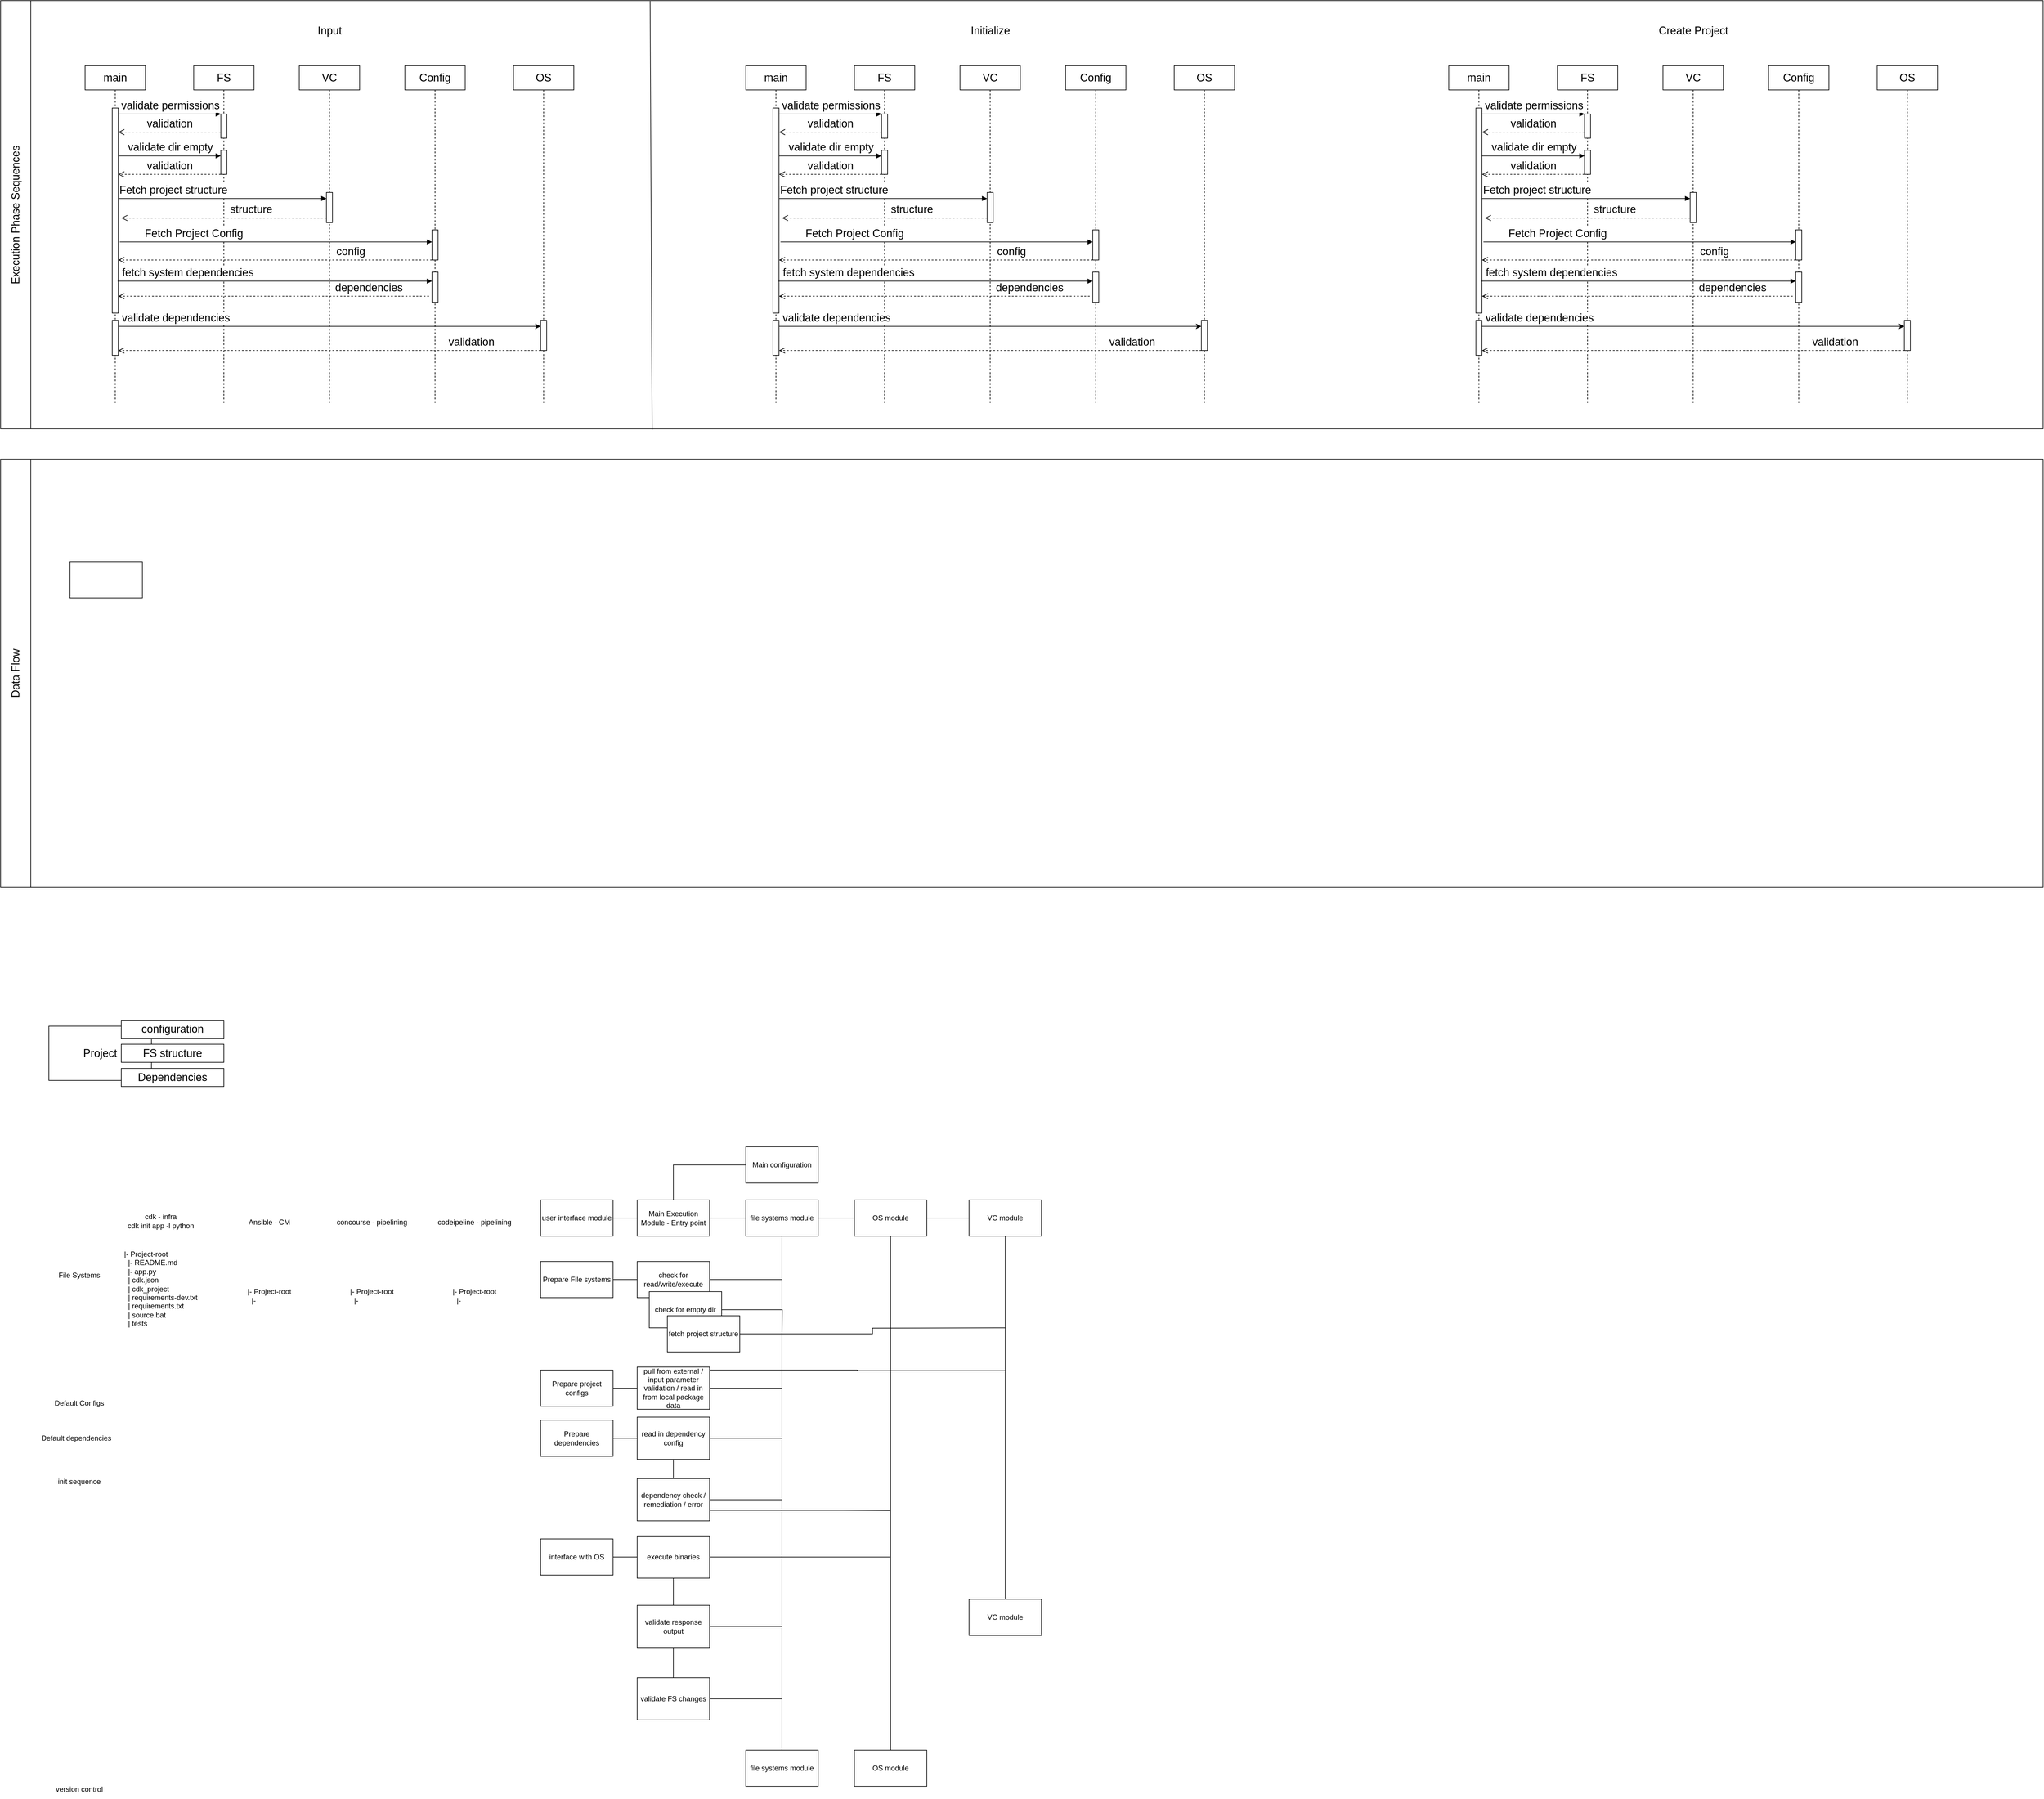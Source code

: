 <mxfile version="22.1.7" type="github" pages="2">
  <diagram name="Page-1" id="CyuAK5O2ngBxA0gHdHQv">
    <mxGraphModel dx="3156" dy="2991" grid="1" gridSize="10" guides="1" tooltips="1" connect="1" arrows="1" fold="1" page="1" pageScale="1" pageWidth="850" pageHeight="600" math="0" shadow="0">
      <root>
        <mxCell id="0" />
        <mxCell id="1" parent="0" />
        <mxCell id="G8mn_Oya-7VCKi-QUJl_-27" value="" style="whiteSpace=wrap;html=1;fillColor=none;" vertex="1" parent="1">
          <mxGeometry x="5" y="-440" width="3385" height="710" as="geometry" />
        </mxCell>
        <mxCell id="TEg64u3y-pWH7YhH9ex6-110" value="" style="whiteSpace=wrap;html=1;fillColor=none;" vertex="1" parent="1">
          <mxGeometry x="5" y="-1200" width="3385" height="710" as="geometry" />
        </mxCell>
        <mxCell id="X7w895kAj7DChqH5guDB-1" value="&lt;span style=&quot;background-color: initial;&quot;&gt;&lt;br&gt;&lt;div style=&quot;text-align: left;&quot;&gt;&lt;span style=&quot;background-color: initial;&quot;&gt;|- Project-root&lt;/span&gt;&lt;/div&gt;&lt;/span&gt;&lt;div style=&quot;text-align: left;&quot;&gt;&amp;nbsp; |- README.md&lt;/div&gt;&lt;div style=&quot;text-align: left;&quot;&gt;&amp;nbsp; |- app.py&lt;/div&gt;&lt;div style=&quot;text-align: left;&quot;&gt;&amp;nbsp; | cdk.json&lt;/div&gt;&lt;div style=&quot;text-align: left;&quot;&gt;&amp;nbsp; | cdk_project&lt;/div&gt;&lt;div style=&quot;text-align: left;&quot;&gt;&amp;nbsp; | requirements-dev.txt&lt;/div&gt;&lt;div style=&quot;text-align: left;&quot;&gt;&amp;nbsp; | requirements.txt&lt;/div&gt;&lt;div style=&quot;text-align: left;&quot;&gt;&amp;nbsp; | source.bat&lt;/div&gt;&lt;div style=&quot;text-align: left;&quot;&gt;&amp;nbsp; | tests&lt;/div&gt;" style="text;html=1;align=center;verticalAlign=middle;resizable=0;points=[];autosize=1;strokeColor=none;fillColor=none;" vertex="1" parent="1">
          <mxGeometry x="195" y="848" width="150" height="160" as="geometry" />
        </mxCell>
        <mxCell id="X7w895kAj7DChqH5guDB-2" value="cdk - infra&lt;br&gt;cdk init app -l python" style="text;html=1;align=center;verticalAlign=middle;resizable=0;points=[];autosize=1;strokeColor=none;fillColor=none;" vertex="1" parent="1">
          <mxGeometry x="205" y="803" width="130" height="40" as="geometry" />
        </mxCell>
        <mxCell id="X7w895kAj7DChqH5guDB-4" value="Ansible - CM" style="text;html=1;align=center;verticalAlign=middle;resizable=0;points=[];autosize=1;strokeColor=none;fillColor=none;" vertex="1" parent="1">
          <mxGeometry x="405" y="810" width="90" height="30" as="geometry" />
        </mxCell>
        <mxCell id="X7w895kAj7DChqH5guDB-5" value="concourse - pipelining" style="text;html=1;align=center;verticalAlign=middle;resizable=0;points=[];autosize=1;strokeColor=none;fillColor=none;" vertex="1" parent="1">
          <mxGeometry x="550" y="810" width="140" height="30" as="geometry" />
        </mxCell>
        <mxCell id="X7w895kAj7DChqH5guDB-6" value="codeipeline - pipelining" style="text;html=1;align=center;verticalAlign=middle;resizable=0;points=[];autosize=1;strokeColor=none;fillColor=none;" vertex="1" parent="1">
          <mxGeometry x="715" y="810" width="150" height="30" as="geometry" />
        </mxCell>
        <mxCell id="X7w895kAj7DChqH5guDB-7" value="File Systems" style="text;html=1;align=center;verticalAlign=middle;resizable=0;points=[];autosize=1;strokeColor=none;fillColor=none;" vertex="1" parent="1">
          <mxGeometry x="90" y="898" width="90" height="30" as="geometry" />
        </mxCell>
        <mxCell id="X7w895kAj7DChqH5guDB-8" value="&lt;span style=&quot;background-color: initial;&quot;&gt;&lt;br&gt;&lt;div style=&quot;text-align: left;&quot;&gt;&lt;span style=&quot;background-color: initial;&quot;&gt;|- Project-root&lt;/span&gt;&lt;/div&gt;&lt;/span&gt;&lt;div style=&quot;text-align: left;&quot;&gt;&amp;nbsp; |-&amp;nbsp;&lt;/div&gt;" style="text;html=1;align=center;verticalAlign=middle;resizable=0;points=[];autosize=1;strokeColor=none;fillColor=none;" vertex="1" parent="1">
          <mxGeometry x="400" y="910" width="100" height="60" as="geometry" />
        </mxCell>
        <mxCell id="X7w895kAj7DChqH5guDB-9" value="&lt;span style=&quot;background-color: initial;&quot;&gt;&lt;br&gt;&lt;div style=&quot;text-align: left;&quot;&gt;&lt;span style=&quot;background-color: initial;&quot;&gt;|- Project-root&lt;/span&gt;&lt;/div&gt;&lt;/span&gt;&lt;div style=&quot;text-align: left;&quot;&gt;&amp;nbsp; |-&amp;nbsp;&lt;/div&gt;" style="text;html=1;align=center;verticalAlign=middle;resizable=0;points=[];autosize=1;strokeColor=none;fillColor=none;" vertex="1" parent="1">
          <mxGeometry x="570" y="910" width="100" height="60" as="geometry" />
        </mxCell>
        <mxCell id="X7w895kAj7DChqH5guDB-10" value="&lt;span style=&quot;background-color: initial;&quot;&gt;&lt;br&gt;&lt;div style=&quot;text-align: left;&quot;&gt;&lt;span style=&quot;background-color: initial;&quot;&gt;|- Project-root&lt;/span&gt;&lt;/div&gt;&lt;/span&gt;&lt;div style=&quot;text-align: left;&quot;&gt;&amp;nbsp; |-&amp;nbsp;&lt;/div&gt;" style="text;html=1;align=center;verticalAlign=middle;resizable=0;points=[];autosize=1;strokeColor=none;fillColor=none;" vertex="1" parent="1">
          <mxGeometry x="740" y="910" width="100" height="60" as="geometry" />
        </mxCell>
        <mxCell id="X7w895kAj7DChqH5guDB-11" value="Default Configs" style="text;html=1;align=center;verticalAlign=middle;resizable=0;points=[];autosize=1;strokeColor=none;fillColor=none;" vertex="1" parent="1">
          <mxGeometry x="80" y="1110" width="110" height="30" as="geometry" />
        </mxCell>
        <mxCell id="X7w895kAj7DChqH5guDB-12" value="init sequence" style="text;html=1;align=center;verticalAlign=middle;resizable=0;points=[];autosize=1;strokeColor=none;fillColor=none;" vertex="1" parent="1">
          <mxGeometry x="90" y="1240" width="90" height="30" as="geometry" />
        </mxCell>
        <mxCell id="X7w895kAj7DChqH5guDB-13" value="Default dependencies" style="text;html=1;align=center;verticalAlign=middle;resizable=0;points=[];autosize=1;strokeColor=none;fillColor=none;" vertex="1" parent="1">
          <mxGeometry x="60" y="1168" width="140" height="30" as="geometry" />
        </mxCell>
        <mxCell id="X7w895kAj7DChqH5guDB-19" style="edgeStyle=orthogonalEdgeStyle;rounded=0;orthogonalLoop=1;jettySize=auto;html=1;entryX=0;entryY=0.5;entryDx=0;entryDy=0;endArrow=none;endFill=0;" edge="1" parent="1" source="X7w895kAj7DChqH5guDB-14" target="X7w895kAj7DChqH5guDB-18">
          <mxGeometry relative="1" as="geometry" />
        </mxCell>
        <mxCell id="X7w895kAj7DChqH5guDB-14" value="Prepare File systems" style="rounded=0;whiteSpace=wrap;html=1;" vertex="1" parent="1">
          <mxGeometry x="900" y="890" width="120" height="60" as="geometry" />
        </mxCell>
        <mxCell id="X7w895kAj7DChqH5guDB-37" style="edgeStyle=orthogonalEdgeStyle;rounded=0;orthogonalLoop=1;jettySize=auto;html=1;entryX=0;entryY=0.5;entryDx=0;entryDy=0;endArrow=none;endFill=0;" edge="1" parent="1" source="X7w895kAj7DChqH5guDB-15" target="X7w895kAj7DChqH5guDB-31">
          <mxGeometry relative="1" as="geometry" />
        </mxCell>
        <mxCell id="X7w895kAj7DChqH5guDB-15" value="Prepare project configs" style="rounded=0;whiteSpace=wrap;html=1;" vertex="1" parent="1">
          <mxGeometry x="900" y="1070" width="120" height="60" as="geometry" />
        </mxCell>
        <mxCell id="X7w895kAj7DChqH5guDB-40" style="edgeStyle=orthogonalEdgeStyle;rounded=0;orthogonalLoop=1;jettySize=auto;html=1;entryX=0;entryY=0.5;entryDx=0;entryDy=0;endArrow=none;endFill=0;" edge="1" parent="1" source="X7w895kAj7DChqH5guDB-16" target="X7w895kAj7DChqH5guDB-38">
          <mxGeometry relative="1" as="geometry" />
        </mxCell>
        <mxCell id="X7w895kAj7DChqH5guDB-16" value="Prepare dependencies" style="rounded=0;whiteSpace=wrap;html=1;" vertex="1" parent="1">
          <mxGeometry x="900" y="1153" width="120" height="60" as="geometry" />
        </mxCell>
        <mxCell id="X7w895kAj7DChqH5guDB-50" style="edgeStyle=orthogonalEdgeStyle;rounded=0;orthogonalLoop=1;jettySize=auto;html=1;endArrow=none;endFill=0;" edge="1" parent="1" source="X7w895kAj7DChqH5guDB-17">
          <mxGeometry relative="1" as="geometry">
            <mxPoint x="1480" y="1380" as="targetPoint" />
          </mxGeometry>
        </mxCell>
        <mxCell id="X7w895kAj7DChqH5guDB-17" value="interface with OS" style="rounded=0;whiteSpace=wrap;html=1;" vertex="1" parent="1">
          <mxGeometry x="900" y="1350" width="120" height="60" as="geometry" />
        </mxCell>
        <mxCell id="X7w895kAj7DChqH5guDB-30" style="edgeStyle=orthogonalEdgeStyle;rounded=0;orthogonalLoop=1;jettySize=auto;html=1;entryX=0.5;entryY=0;entryDx=0;entryDy=0;endArrow=none;endFill=0;" edge="1" parent="1" source="X7w895kAj7DChqH5guDB-18" target="X7w895kAj7DChqH5guDB-21">
          <mxGeometry relative="1" as="geometry" />
        </mxCell>
        <mxCell id="X7w895kAj7DChqH5guDB-34" style="edgeStyle=orthogonalEdgeStyle;rounded=0;orthogonalLoop=1;jettySize=auto;html=1;endArrow=none;endFill=0;" edge="1" parent="1" source="X7w895kAj7DChqH5guDB-18">
          <mxGeometry relative="1" as="geometry">
            <mxPoint x="1300" y="920" as="targetPoint" />
          </mxGeometry>
        </mxCell>
        <mxCell id="X7w895kAj7DChqH5guDB-18" value="check for read/write/execute" style="rounded=0;whiteSpace=wrap;html=1;" vertex="1" parent="1">
          <mxGeometry x="1060" y="890" width="120" height="60" as="geometry" />
        </mxCell>
        <mxCell id="X7w895kAj7DChqH5guDB-26" style="edgeStyle=orthogonalEdgeStyle;rounded=0;orthogonalLoop=1;jettySize=auto;html=1;entryX=1;entryY=0.5;entryDx=0;entryDy=0;endArrow=none;endFill=0;" edge="1" parent="1" source="X7w895kAj7DChqH5guDB-20" target="X7w895kAj7DChqH5guDB-24">
          <mxGeometry relative="1" as="geometry" />
        </mxCell>
        <mxCell id="X7w895kAj7DChqH5guDB-33" style="edgeStyle=orthogonalEdgeStyle;rounded=0;orthogonalLoop=1;jettySize=auto;html=1;endArrow=none;endFill=0;" edge="1" parent="1" source="X7w895kAj7DChqH5guDB-20" target="X7w895kAj7DChqH5guDB-32">
          <mxGeometry relative="1" as="geometry" />
        </mxCell>
        <mxCell id="X7w895kAj7DChqH5guDB-45" style="edgeStyle=orthogonalEdgeStyle;rounded=0;orthogonalLoop=1;jettySize=auto;html=1;entryX=0;entryY=0.5;entryDx=0;entryDy=0;endArrow=none;endFill=0;" edge="1" parent="1" source="X7w895kAj7DChqH5guDB-20" target="X7w895kAj7DChqH5guDB-44">
          <mxGeometry relative="1" as="geometry" />
        </mxCell>
        <mxCell id="X7w895kAj7DChqH5guDB-20" value="file systems module" style="rounded=0;whiteSpace=wrap;html=1;" vertex="1" parent="1">
          <mxGeometry x="1240" y="788" width="120" height="60" as="geometry" />
        </mxCell>
        <mxCell id="X7w895kAj7DChqH5guDB-35" style="edgeStyle=orthogonalEdgeStyle;rounded=0;orthogonalLoop=1;jettySize=auto;html=1;endArrow=none;endFill=0;" edge="1" parent="1" source="X7w895kAj7DChqH5guDB-21">
          <mxGeometry relative="1" as="geometry">
            <mxPoint x="1300" y="1010" as="targetPoint" />
          </mxGeometry>
        </mxCell>
        <mxCell id="X7w895kAj7DChqH5guDB-21" value="check for empty dir" style="rounded=0;whiteSpace=wrap;html=1;" vertex="1" parent="1">
          <mxGeometry x="1080" y="940" width="120" height="60" as="geometry" />
        </mxCell>
        <mxCell id="X7w895kAj7DChqH5guDB-23" value="user interface module" style="rounded=0;whiteSpace=wrap;html=1;" vertex="1" parent="1">
          <mxGeometry x="900" y="788" width="120" height="60" as="geometry" />
        </mxCell>
        <mxCell id="X7w895kAj7DChqH5guDB-27" style="edgeStyle=orthogonalEdgeStyle;rounded=0;orthogonalLoop=1;jettySize=auto;html=1;entryX=1;entryY=0.5;entryDx=0;entryDy=0;endArrow=none;endFill=0;" edge="1" parent="1" source="X7w895kAj7DChqH5guDB-24" target="X7w895kAj7DChqH5guDB-23">
          <mxGeometry relative="1" as="geometry" />
        </mxCell>
        <mxCell id="X7w895kAj7DChqH5guDB-29" style="edgeStyle=orthogonalEdgeStyle;rounded=0;orthogonalLoop=1;jettySize=auto;html=1;entryX=0;entryY=0.5;entryDx=0;entryDy=0;exitX=0.5;exitY=0;exitDx=0;exitDy=0;endArrow=none;endFill=0;" edge="1" parent="1" source="X7w895kAj7DChqH5guDB-24" target="X7w895kAj7DChqH5guDB-28">
          <mxGeometry relative="1" as="geometry" />
        </mxCell>
        <mxCell id="X7w895kAj7DChqH5guDB-24" value="Main Execution Module - Entry point" style="rounded=0;whiteSpace=wrap;html=1;" vertex="1" parent="1">
          <mxGeometry x="1060" y="788" width="120" height="60" as="geometry" />
        </mxCell>
        <mxCell id="X7w895kAj7DChqH5guDB-28" value="Main configuration" style="rounded=0;whiteSpace=wrap;html=1;" vertex="1" parent="1">
          <mxGeometry x="1240" y="700" width="120" height="60" as="geometry" />
        </mxCell>
        <mxCell id="X7w895kAj7DChqH5guDB-36" style="edgeStyle=orthogonalEdgeStyle;rounded=0;orthogonalLoop=1;jettySize=auto;html=1;endArrow=none;endFill=0;" edge="1" parent="1" source="X7w895kAj7DChqH5guDB-31">
          <mxGeometry relative="1" as="geometry">
            <mxPoint x="1300" y="1100" as="targetPoint" />
          </mxGeometry>
        </mxCell>
        <mxCell id="X7w895kAj7DChqH5guDB-68" style="edgeStyle=orthogonalEdgeStyle;rounded=0;orthogonalLoop=1;jettySize=auto;html=1;endArrow=none;endFill=0;" edge="1" parent="1" source="X7w895kAj7DChqH5guDB-31">
          <mxGeometry relative="1" as="geometry">
            <mxPoint x="1670" y="1070" as="targetPoint" />
            <Array as="points">
              <mxPoint x="1425" y="1070" />
              <mxPoint x="1670" y="1071" />
            </Array>
          </mxGeometry>
        </mxCell>
        <mxCell id="X7w895kAj7DChqH5guDB-31" value="pull from external / input parameter validation / read in from local package data" style="rounded=0;whiteSpace=wrap;html=1;" vertex="1" parent="1">
          <mxGeometry x="1060" y="1065" width="120" height="70" as="geometry" />
        </mxCell>
        <mxCell id="X7w895kAj7DChqH5guDB-32" value="file systems module" style="rounded=0;whiteSpace=wrap;html=1;" vertex="1" parent="1">
          <mxGeometry x="1240" y="1700" width="120" height="60" as="geometry" />
        </mxCell>
        <mxCell id="X7w895kAj7DChqH5guDB-41" style="edgeStyle=orthogonalEdgeStyle;rounded=0;orthogonalLoop=1;jettySize=auto;html=1;entryX=0.5;entryY=0;entryDx=0;entryDy=0;endArrow=none;endFill=0;" edge="1" parent="1" source="X7w895kAj7DChqH5guDB-38" target="X7w895kAj7DChqH5guDB-39">
          <mxGeometry relative="1" as="geometry" />
        </mxCell>
        <mxCell id="X7w895kAj7DChqH5guDB-42" style="edgeStyle=orthogonalEdgeStyle;rounded=0;orthogonalLoop=1;jettySize=auto;html=1;endArrow=none;endFill=0;" edge="1" parent="1" source="X7w895kAj7DChqH5guDB-38">
          <mxGeometry relative="1" as="geometry">
            <mxPoint x="1300" y="1183" as="targetPoint" />
          </mxGeometry>
        </mxCell>
        <mxCell id="X7w895kAj7DChqH5guDB-38" value="read in dependency config" style="rounded=0;whiteSpace=wrap;html=1;" vertex="1" parent="1">
          <mxGeometry x="1060" y="1148" width="120" height="70" as="geometry" />
        </mxCell>
        <mxCell id="X7w895kAj7DChqH5guDB-43" style="edgeStyle=orthogonalEdgeStyle;rounded=0;orthogonalLoop=1;jettySize=auto;html=1;endArrow=none;endFill=0;" edge="1" parent="1" source="X7w895kAj7DChqH5guDB-39">
          <mxGeometry relative="1" as="geometry">
            <mxPoint x="1300" y="1285" as="targetPoint" />
          </mxGeometry>
        </mxCell>
        <mxCell id="X7w895kAj7DChqH5guDB-49" style="edgeStyle=orthogonalEdgeStyle;rounded=0;orthogonalLoop=1;jettySize=auto;html=1;exitX=1;exitY=0.75;exitDx=0;exitDy=0;endArrow=none;endFill=0;" edge="1" parent="1" source="X7w895kAj7DChqH5guDB-39">
          <mxGeometry relative="1" as="geometry">
            <mxPoint x="1480" y="1303" as="targetPoint" />
            <Array as="points">
              <mxPoint x="1400" y="1303" />
              <mxPoint x="1400" y="1303" />
            </Array>
          </mxGeometry>
        </mxCell>
        <mxCell id="X7w895kAj7DChqH5guDB-39" value="dependency check / remediation / error" style="rounded=0;whiteSpace=wrap;html=1;" vertex="1" parent="1">
          <mxGeometry x="1060" y="1250" width="120" height="70" as="geometry" />
        </mxCell>
        <mxCell id="X7w895kAj7DChqH5guDB-47" style="edgeStyle=orthogonalEdgeStyle;rounded=0;orthogonalLoop=1;jettySize=auto;html=1;entryX=0.5;entryY=0;entryDx=0;entryDy=0;endArrow=none;endFill=0;" edge="1" parent="1" source="X7w895kAj7DChqH5guDB-44" target="X7w895kAj7DChqH5guDB-46">
          <mxGeometry relative="1" as="geometry" />
        </mxCell>
        <mxCell id="X7w895kAj7DChqH5guDB-63" style="edgeStyle=orthogonalEdgeStyle;rounded=0;orthogonalLoop=1;jettySize=auto;html=1;entryX=0;entryY=0.5;entryDx=0;entryDy=0;endArrow=none;endFill=0;" edge="1" parent="1" source="X7w895kAj7DChqH5guDB-44" target="X7w895kAj7DChqH5guDB-62">
          <mxGeometry relative="1" as="geometry" />
        </mxCell>
        <mxCell id="X7w895kAj7DChqH5guDB-44" value="OS module" style="rounded=0;whiteSpace=wrap;html=1;" vertex="1" parent="1">
          <mxGeometry x="1420" y="788" width="120" height="60" as="geometry" />
        </mxCell>
        <mxCell id="X7w895kAj7DChqH5guDB-46" value="OS module" style="rounded=0;whiteSpace=wrap;html=1;" vertex="1" parent="1">
          <mxGeometry x="1420" y="1700" width="120" height="60" as="geometry" />
        </mxCell>
        <mxCell id="X7w895kAj7DChqH5guDB-53" style="edgeStyle=orthogonalEdgeStyle;rounded=0;orthogonalLoop=1;jettySize=auto;html=1;endArrow=none;endFill=0;" edge="1" parent="1" source="X7w895kAj7DChqH5guDB-51" target="X7w895kAj7DChqH5guDB-52">
          <mxGeometry relative="1" as="geometry" />
        </mxCell>
        <mxCell id="X7w895kAj7DChqH5guDB-51" value="execute binaries" style="rounded=0;whiteSpace=wrap;html=1;" vertex="1" parent="1">
          <mxGeometry x="1060" y="1345" width="120" height="70" as="geometry" />
        </mxCell>
        <mxCell id="X7w895kAj7DChqH5guDB-55" style="edgeStyle=orthogonalEdgeStyle;rounded=0;orthogonalLoop=1;jettySize=auto;html=1;entryX=0.5;entryY=0;entryDx=0;entryDy=0;endArrow=none;endFill=0;" edge="1" parent="1" source="X7w895kAj7DChqH5guDB-52" target="X7w895kAj7DChqH5guDB-54">
          <mxGeometry relative="1" as="geometry" />
        </mxCell>
        <mxCell id="X7w895kAj7DChqH5guDB-56" style="edgeStyle=orthogonalEdgeStyle;rounded=0;orthogonalLoop=1;jettySize=auto;html=1;endArrow=none;endFill=0;" edge="1" parent="1" source="X7w895kAj7DChqH5guDB-52">
          <mxGeometry relative="1" as="geometry">
            <mxPoint x="1300" y="1495" as="targetPoint" />
          </mxGeometry>
        </mxCell>
        <mxCell id="X7w895kAj7DChqH5guDB-52" value="validate response output" style="rounded=0;whiteSpace=wrap;html=1;" vertex="1" parent="1">
          <mxGeometry x="1060" y="1460" width="120" height="70" as="geometry" />
        </mxCell>
        <mxCell id="X7w895kAj7DChqH5guDB-57" style="edgeStyle=orthogonalEdgeStyle;rounded=0;orthogonalLoop=1;jettySize=auto;html=1;endArrow=none;endFill=0;" edge="1" parent="1" source="X7w895kAj7DChqH5guDB-54">
          <mxGeometry relative="1" as="geometry">
            <mxPoint x="1300" y="1615" as="targetPoint" />
          </mxGeometry>
        </mxCell>
        <mxCell id="X7w895kAj7DChqH5guDB-54" value="validate FS changes" style="rounded=0;whiteSpace=wrap;html=1;" vertex="1" parent="1">
          <mxGeometry x="1060" y="1580" width="120" height="70" as="geometry" />
        </mxCell>
        <mxCell id="X7w895kAj7DChqH5guDB-58" value="version control" style="text;html=1;align=center;verticalAlign=middle;resizable=0;points=[];autosize=1;strokeColor=none;fillColor=none;" vertex="1" parent="1">
          <mxGeometry x="85" y="1750" width="100" height="30" as="geometry" />
        </mxCell>
        <mxCell id="X7w895kAj7DChqH5guDB-66" style="edgeStyle=orthogonalEdgeStyle;rounded=0;orthogonalLoop=1;jettySize=auto;html=1;entryX=0.5;entryY=0;entryDx=0;entryDy=0;endArrow=none;endFill=0;" edge="1" parent="1" source="X7w895kAj7DChqH5guDB-62" target="X7w895kAj7DChqH5guDB-65">
          <mxGeometry relative="1" as="geometry" />
        </mxCell>
        <mxCell id="X7w895kAj7DChqH5guDB-62" value="VC module" style="rounded=0;whiteSpace=wrap;html=1;" vertex="1" parent="1">
          <mxGeometry x="1610" y="788" width="120" height="60" as="geometry" />
        </mxCell>
        <mxCell id="X7w895kAj7DChqH5guDB-67" style="edgeStyle=orthogonalEdgeStyle;rounded=0;orthogonalLoop=1;jettySize=auto;html=1;endArrow=none;endFill=0;" edge="1" parent="1" source="X7w895kAj7DChqH5guDB-64">
          <mxGeometry relative="1" as="geometry">
            <mxPoint x="1670" y="1000" as="targetPoint" />
          </mxGeometry>
        </mxCell>
        <mxCell id="X7w895kAj7DChqH5guDB-64" value="fetch project structure" style="rounded=0;whiteSpace=wrap;html=1;" vertex="1" parent="1">
          <mxGeometry x="1110" y="980" width="120" height="60" as="geometry" />
        </mxCell>
        <mxCell id="X7w895kAj7DChqH5guDB-65" value="VC module" style="rounded=0;whiteSpace=wrap;html=1;" vertex="1" parent="1">
          <mxGeometry x="1610" y="1450" width="120" height="60" as="geometry" />
        </mxCell>
        <mxCell id="X7w895kAj7DChqH5guDB-77" value="Project" style="rounded=0;whiteSpace=wrap;html=1;fontSize=18;" vertex="1" parent="1">
          <mxGeometry x="85" y="500" width="170" height="90" as="geometry" />
        </mxCell>
        <mxCell id="X7w895kAj7DChqH5guDB-78" value="configuration" style="rounded=0;whiteSpace=wrap;html=1;fontSize=18;" vertex="1" parent="1">
          <mxGeometry x="205" y="490" width="170" height="30" as="geometry" />
        </mxCell>
        <mxCell id="X7w895kAj7DChqH5guDB-79" value="FS structure" style="rounded=0;whiteSpace=wrap;html=1;fontSize=18;" vertex="1" parent="1">
          <mxGeometry x="205" y="530" width="170" height="30" as="geometry" />
        </mxCell>
        <mxCell id="X7w895kAj7DChqH5guDB-80" value="Dependencies" style="rounded=0;whiteSpace=wrap;html=1;fontSize=18;" vertex="1" parent="1">
          <mxGeometry x="205" y="570" width="170" height="30" as="geometry" />
        </mxCell>
        <mxCell id="TEg64u3y-pWH7YhH9ex6-54" value="Initialize" style="text;html=1;align=center;verticalAlign=middle;resizable=0;points=[];autosize=1;strokeColor=none;fillColor=none;fontSize=18;" vertex="1" parent="1">
          <mxGeometry x="1600" y="-1170" width="90" height="40" as="geometry" />
        </mxCell>
        <mxCell id="TEg64u3y-pWH7YhH9ex6-56" value="main" style="shape=umlLifeline;perimeter=lifelinePerimeter;whiteSpace=wrap;html=1;container=0;dropTarget=0;collapsible=0;recursiveResize=0;outlineConnect=0;portConstraint=eastwest;newEdgeStyle={&quot;edgeStyle&quot;:&quot;elbowEdgeStyle&quot;,&quot;elbow&quot;:&quot;vertical&quot;,&quot;curved&quot;:0,&quot;rounded&quot;:0};fontSize=18;" vertex="1" parent="1">
          <mxGeometry x="1240" y="-1092" width="100" height="562" as="geometry" />
        </mxCell>
        <mxCell id="TEg64u3y-pWH7YhH9ex6-57" value="" style="html=1;points=[];perimeter=orthogonalPerimeter;outlineConnect=0;targetShapes=umlLifeline;portConstraint=eastwest;newEdgeStyle={&quot;edgeStyle&quot;:&quot;elbowEdgeStyle&quot;,&quot;elbow&quot;:&quot;vertical&quot;,&quot;curved&quot;:0,&quot;rounded&quot;:0};fontSize=18;" vertex="1" parent="TEg64u3y-pWH7YhH9ex6-56">
          <mxGeometry x="45" y="70" width="10" height="340" as="geometry" />
        </mxCell>
        <mxCell id="TEg64u3y-pWH7YhH9ex6-58" value="" style="html=1;points=[];perimeter=orthogonalPerimeter;outlineConnect=0;targetShapes=umlLifeline;portConstraint=eastwest;newEdgeStyle={&quot;edgeStyle&quot;:&quot;elbowEdgeStyle&quot;,&quot;elbow&quot;:&quot;vertical&quot;,&quot;curved&quot;:0,&quot;rounded&quot;:0};fontSize=18;" vertex="1" parent="TEg64u3y-pWH7YhH9ex6-56">
          <mxGeometry x="45" y="422" width="10" height="58" as="geometry" />
        </mxCell>
        <mxCell id="TEg64u3y-pWH7YhH9ex6-59" value="FS" style="shape=umlLifeline;perimeter=lifelinePerimeter;whiteSpace=wrap;html=1;container=0;dropTarget=0;collapsible=0;recursiveResize=0;outlineConnect=0;portConstraint=eastwest;newEdgeStyle={&quot;edgeStyle&quot;:&quot;elbowEdgeStyle&quot;,&quot;elbow&quot;:&quot;vertical&quot;,&quot;curved&quot;:0,&quot;rounded&quot;:0};fontSize=18;" vertex="1" parent="1">
          <mxGeometry x="1420" y="-1092" width="100" height="562" as="geometry" />
        </mxCell>
        <mxCell id="TEg64u3y-pWH7YhH9ex6-60" value="" style="html=1;points=[];perimeter=orthogonalPerimeter;outlineConnect=0;targetShapes=umlLifeline;portConstraint=eastwest;newEdgeStyle={&quot;edgeStyle&quot;:&quot;elbowEdgeStyle&quot;,&quot;elbow&quot;:&quot;vertical&quot;,&quot;curved&quot;:0,&quot;rounded&quot;:0};fontSize=18;" vertex="1" parent="TEg64u3y-pWH7YhH9ex6-59">
          <mxGeometry x="45" y="80" width="10" height="40" as="geometry" />
        </mxCell>
        <mxCell id="TEg64u3y-pWH7YhH9ex6-61" value="" style="html=1;points=[];perimeter=orthogonalPerimeter;outlineConnect=0;targetShapes=umlLifeline;portConstraint=eastwest;newEdgeStyle={&quot;edgeStyle&quot;:&quot;elbowEdgeStyle&quot;,&quot;elbow&quot;:&quot;vertical&quot;,&quot;curved&quot;:0,&quot;rounded&quot;:0};fontSize=18;" vertex="1" parent="TEg64u3y-pWH7YhH9ex6-59">
          <mxGeometry x="45" y="140" width="10" height="40" as="geometry" />
        </mxCell>
        <mxCell id="TEg64u3y-pWH7YhH9ex6-62" value="validate permissions" style="html=1;verticalAlign=bottom;endArrow=block;edgeStyle=elbowEdgeStyle;elbow=vertical;curved=0;rounded=0;fontSize=18;" edge="1" parent="1" source="TEg64u3y-pWH7YhH9ex6-57" target="TEg64u3y-pWH7YhH9ex6-60">
          <mxGeometry x="0.005" relative="1" as="geometry">
            <mxPoint x="1395" y="-1002" as="sourcePoint" />
            <Array as="points">
              <mxPoint x="1380" y="-1012" />
            </Array>
            <mxPoint as="offset" />
          </mxGeometry>
        </mxCell>
        <mxCell id="TEg64u3y-pWH7YhH9ex6-63" value="validation" style="html=1;verticalAlign=bottom;endArrow=open;dashed=1;endSize=8;edgeStyle=elbowEdgeStyle;elbow=vertical;curved=0;rounded=0;fontSize=18;" edge="1" parent="1">
          <mxGeometry relative="1" as="geometry">
            <mxPoint x="1295" y="-982" as="targetPoint" />
            <Array as="points">
              <mxPoint x="1390" y="-982" />
            </Array>
            <mxPoint x="1465.0" y="-982" as="sourcePoint" />
          </mxGeometry>
        </mxCell>
        <mxCell id="TEg64u3y-pWH7YhH9ex6-64" value="VC" style="shape=umlLifeline;perimeter=lifelinePerimeter;whiteSpace=wrap;html=1;container=0;dropTarget=0;collapsible=0;recursiveResize=0;outlineConnect=0;portConstraint=eastwest;newEdgeStyle={&quot;edgeStyle&quot;:&quot;elbowEdgeStyle&quot;,&quot;elbow&quot;:&quot;vertical&quot;,&quot;curved&quot;:0,&quot;rounded&quot;:0};fontSize=18;" vertex="1" parent="1">
          <mxGeometry x="1595" y="-1092" width="100" height="562" as="geometry" />
        </mxCell>
        <mxCell id="TEg64u3y-pWH7YhH9ex6-65" value="" style="html=1;points=[];perimeter=orthogonalPerimeter;outlineConnect=0;targetShapes=umlLifeline;portConstraint=eastwest;newEdgeStyle={&quot;edgeStyle&quot;:&quot;elbowEdgeStyle&quot;,&quot;elbow&quot;:&quot;vertical&quot;,&quot;curved&quot;:0,&quot;rounded&quot;:0};fontSize=18;" vertex="1" parent="TEg64u3y-pWH7YhH9ex6-64">
          <mxGeometry x="45" y="210" width="10" height="50" as="geometry" />
        </mxCell>
        <mxCell id="TEg64u3y-pWH7YhH9ex6-66" value="validate dir empty" style="html=1;verticalAlign=bottom;endArrow=block;edgeStyle=elbowEdgeStyle;elbow=vertical;curved=0;rounded=0;fontSize=18;" edge="1" parent="1">
          <mxGeometry x="0.005" relative="1" as="geometry">
            <mxPoint x="1295" y="-942.67" as="sourcePoint" />
            <Array as="points">
              <mxPoint x="1380" y="-942.67" />
            </Array>
            <mxPoint x="1465" y="-942.67" as="targetPoint" />
            <mxPoint as="offset" />
          </mxGeometry>
        </mxCell>
        <mxCell id="TEg64u3y-pWH7YhH9ex6-67" value="validation" style="html=1;verticalAlign=bottom;endArrow=open;dashed=1;endSize=8;edgeStyle=elbowEdgeStyle;elbow=vertical;curved=0;rounded=0;fontSize=18;" edge="1" parent="1">
          <mxGeometry relative="1" as="geometry">
            <mxPoint x="1295" y="-912" as="targetPoint" />
            <Array as="points">
              <mxPoint x="1390" y="-912" />
            </Array>
            <mxPoint x="1465.0" y="-912" as="sourcePoint" />
          </mxGeometry>
        </mxCell>
        <mxCell id="TEg64u3y-pWH7YhH9ex6-68" value="Fetch project structure" style="html=1;verticalAlign=bottom;endArrow=block;edgeStyle=elbowEdgeStyle;elbow=vertical;curved=0;rounded=0;fontSize=18;" edge="1" parent="1" target="TEg64u3y-pWH7YhH9ex6-65">
          <mxGeometry x="-0.47" relative="1" as="geometry">
            <mxPoint x="1295" y="-872" as="sourcePoint" />
            <Array as="points">
              <mxPoint x="1380" y="-872" />
            </Array>
            <mxPoint x="1635" y="-872" as="targetPoint" />
            <mxPoint x="-1" as="offset" />
          </mxGeometry>
        </mxCell>
        <mxCell id="TEg64u3y-pWH7YhH9ex6-69" value="structure" style="html=1;verticalAlign=bottom;endArrow=open;dashed=1;endSize=8;edgeStyle=elbowEdgeStyle;elbow=vertical;curved=0;rounded=0;fontSize=18;" edge="1" parent="1">
          <mxGeometry x="-0.265" relative="1" as="geometry">
            <mxPoint x="1300" y="-839.67" as="targetPoint" />
            <Array as="points">
              <mxPoint x="1565" y="-839.67" />
            </Array>
            <mxPoint x="1640" y="-839.67" as="sourcePoint" />
            <mxPoint as="offset" />
          </mxGeometry>
        </mxCell>
        <mxCell id="TEg64u3y-pWH7YhH9ex6-70" value="Config" style="shape=umlLifeline;perimeter=lifelinePerimeter;whiteSpace=wrap;html=1;container=0;dropTarget=0;collapsible=0;recursiveResize=0;outlineConnect=0;portConstraint=eastwest;newEdgeStyle={&quot;edgeStyle&quot;:&quot;elbowEdgeStyle&quot;,&quot;elbow&quot;:&quot;vertical&quot;,&quot;curved&quot;:0,&quot;rounded&quot;:0};fontSize=18;" vertex="1" parent="1">
          <mxGeometry x="1770" y="-1092" width="100" height="562" as="geometry" />
        </mxCell>
        <mxCell id="TEg64u3y-pWH7YhH9ex6-71" value="" style="html=1;points=[];perimeter=orthogonalPerimeter;outlineConnect=0;targetShapes=umlLifeline;portConstraint=eastwest;newEdgeStyle={&quot;edgeStyle&quot;:&quot;elbowEdgeStyle&quot;,&quot;elbow&quot;:&quot;vertical&quot;,&quot;curved&quot;:0,&quot;rounded&quot;:0};fontSize=18;" vertex="1" parent="TEg64u3y-pWH7YhH9ex6-70">
          <mxGeometry x="45" y="272" width="10" height="50" as="geometry" />
        </mxCell>
        <mxCell id="TEg64u3y-pWH7YhH9ex6-72" value="" style="html=1;points=[];perimeter=orthogonalPerimeter;outlineConnect=0;targetShapes=umlLifeline;portConstraint=eastwest;newEdgeStyle={&quot;edgeStyle&quot;:&quot;elbowEdgeStyle&quot;,&quot;elbow&quot;:&quot;vertical&quot;,&quot;curved&quot;:0,&quot;rounded&quot;:0};fontSize=18;" vertex="1" parent="TEg64u3y-pWH7YhH9ex6-70">
          <mxGeometry x="45" y="342" width="10" height="50" as="geometry" />
        </mxCell>
        <mxCell id="TEg64u3y-pWH7YhH9ex6-73" value="Fetch Project Config" style="html=1;verticalAlign=bottom;endArrow=block;edgeStyle=elbowEdgeStyle;elbow=vertical;curved=0;rounded=0;fontSize=18;" edge="1" parent="1" target="TEg64u3y-pWH7YhH9ex6-71">
          <mxGeometry x="-0.522" relative="1" as="geometry">
            <mxPoint x="1297.5" y="-800" as="sourcePoint" />
            <Array as="points">
              <mxPoint x="1382.5" y="-800" />
            </Array>
            <mxPoint x="1810" y="-800" as="targetPoint" />
            <mxPoint x="-1" as="offset" />
          </mxGeometry>
        </mxCell>
        <mxCell id="TEg64u3y-pWH7YhH9ex6-74" value="config" style="html=1;verticalAlign=bottom;endArrow=open;dashed=1;endSize=8;edgeStyle=elbowEdgeStyle;elbow=vertical;curved=0;rounded=0;fontSize=18;" edge="1" parent="1" target="TEg64u3y-pWH7YhH9ex6-57">
          <mxGeometry x="-0.481" relative="1" as="geometry">
            <mxPoint x="1475" y="-770" as="targetPoint" />
            <Array as="points">
              <mxPoint x="1740" y="-770" />
            </Array>
            <mxPoint x="1815" y="-770" as="sourcePoint" />
            <mxPoint as="offset" />
          </mxGeometry>
        </mxCell>
        <mxCell id="TEg64u3y-pWH7YhH9ex6-75" value="fetch system dependencies" style="html=1;verticalAlign=bottom;endArrow=block;edgeStyle=elbowEdgeStyle;elbow=horizontal;curved=0;rounded=0;fontSize=18;" edge="1" parent="1" target="TEg64u3y-pWH7YhH9ex6-72">
          <mxGeometry x="-0.555" relative="1" as="geometry">
            <mxPoint x="1294" y="-735" as="sourcePoint" />
            <Array as="points">
              <mxPoint x="1379" y="-735" />
            </Array>
            <mxPoint x="1464" y="-735" as="targetPoint" />
            <mxPoint as="offset" />
          </mxGeometry>
        </mxCell>
        <mxCell id="TEg64u3y-pWH7YhH9ex6-76" value="dependencies" style="html=1;verticalAlign=bottom;endArrow=open;dashed=1;endSize=8;edgeStyle=elbowEdgeStyle;elbow=vertical;curved=0;rounded=0;fontSize=18;" edge="1" parent="1" target="TEg64u3y-pWH7YhH9ex6-57">
          <mxGeometry x="-0.612" relative="1" as="geometry">
            <mxPoint x="1305" y="-710" as="targetPoint" />
            <Array as="points">
              <mxPoint x="1750" y="-710" />
            </Array>
            <mxPoint x="1810" y="-710" as="sourcePoint" />
            <mxPoint as="offset" />
          </mxGeometry>
        </mxCell>
        <mxCell id="TEg64u3y-pWH7YhH9ex6-77" value="OS" style="shape=umlLifeline;perimeter=lifelinePerimeter;whiteSpace=wrap;html=1;container=0;dropTarget=0;collapsible=0;recursiveResize=0;outlineConnect=0;portConstraint=eastwest;newEdgeStyle={&quot;edgeStyle&quot;:&quot;elbowEdgeStyle&quot;,&quot;elbow&quot;:&quot;vertical&quot;,&quot;curved&quot;:0,&quot;rounded&quot;:0};fontSize=18;" vertex="1" parent="1">
          <mxGeometry x="1950" y="-1092" width="100" height="562" as="geometry" />
        </mxCell>
        <mxCell id="TEg64u3y-pWH7YhH9ex6-78" value="" style="html=1;points=[];perimeter=orthogonalPerimeter;outlineConnect=0;targetShapes=umlLifeline;portConstraint=eastwest;newEdgeStyle={&quot;edgeStyle&quot;:&quot;elbowEdgeStyle&quot;,&quot;elbow&quot;:&quot;vertical&quot;,&quot;curved&quot;:0,&quot;rounded&quot;:0};fontSize=18;" vertex="1" parent="TEg64u3y-pWH7YhH9ex6-77">
          <mxGeometry x="45" y="422" width="10" height="50" as="geometry" />
        </mxCell>
        <mxCell id="TEg64u3y-pWH7YhH9ex6-79" value="" style="edgeStyle=elbowEdgeStyle;rounded=0;orthogonalLoop=1;jettySize=auto;html=1;elbow=vertical;curved=0;" edge="1" parent="1">
          <mxGeometry relative="1" as="geometry">
            <mxPoint x="1295" y="-660.005" as="sourcePoint" />
            <mxPoint x="1995" y="-660.005" as="targetPoint" />
            <Array as="points" />
          </mxGeometry>
        </mxCell>
        <mxCell id="TEg64u3y-pWH7YhH9ex6-80" value="validate dependencies" style="edgeLabel;html=1;align=center;verticalAlign=middle;resizable=0;points=[];fontSize=18;" vertex="1" connectable="0" parent="TEg64u3y-pWH7YhH9ex6-79">
          <mxGeometry relative="1" as="geometry">
            <mxPoint x="-255" y="-14" as="offset" />
          </mxGeometry>
        </mxCell>
        <mxCell id="TEg64u3y-pWH7YhH9ex6-81" value="validation" style="html=1;verticalAlign=bottom;endArrow=open;dashed=1;endSize=8;edgeStyle=elbowEdgeStyle;elbow=vertical;curved=0;rounded=0;fontSize=18;" edge="1" parent="1" target="TEg64u3y-pWH7YhH9ex6-58">
          <mxGeometry x="-0.671" relative="1" as="geometry">
            <mxPoint x="1300" y="-620" as="targetPoint" />
            <Array as="points">
              <mxPoint x="1300" y="-620" />
            </Array>
            <mxPoint x="1995" y="-620" as="sourcePoint" />
            <mxPoint as="offset" />
          </mxGeometry>
        </mxCell>
        <mxCell id="TEg64u3y-pWH7YhH9ex6-82" value="Create Project" style="text;html=1;align=center;verticalAlign=middle;resizable=0;points=[];autosize=1;strokeColor=none;fillColor=none;fontSize=18;" vertex="1" parent="1">
          <mxGeometry x="2740" y="-1170" width="140" height="40" as="geometry" />
        </mxCell>
        <mxCell id="TEg64u3y-pWH7YhH9ex6-83" value="main" style="shape=umlLifeline;perimeter=lifelinePerimeter;whiteSpace=wrap;html=1;container=0;dropTarget=0;collapsible=0;recursiveResize=0;outlineConnect=0;portConstraint=eastwest;newEdgeStyle={&quot;edgeStyle&quot;:&quot;elbowEdgeStyle&quot;,&quot;elbow&quot;:&quot;vertical&quot;,&quot;curved&quot;:0,&quot;rounded&quot;:0};fontSize=18;" vertex="1" parent="1">
          <mxGeometry x="145" y="-1092" width="100" height="562" as="geometry" />
        </mxCell>
        <mxCell id="TEg64u3y-pWH7YhH9ex6-84" value="" style="html=1;points=[];perimeter=orthogonalPerimeter;outlineConnect=0;targetShapes=umlLifeline;portConstraint=eastwest;newEdgeStyle={&quot;edgeStyle&quot;:&quot;elbowEdgeStyle&quot;,&quot;elbow&quot;:&quot;vertical&quot;,&quot;curved&quot;:0,&quot;rounded&quot;:0};fontSize=18;" vertex="1" parent="TEg64u3y-pWH7YhH9ex6-83">
          <mxGeometry x="45" y="70" width="10" height="340" as="geometry" />
        </mxCell>
        <mxCell id="TEg64u3y-pWH7YhH9ex6-85" value="" style="html=1;points=[];perimeter=orthogonalPerimeter;outlineConnect=0;targetShapes=umlLifeline;portConstraint=eastwest;newEdgeStyle={&quot;edgeStyle&quot;:&quot;elbowEdgeStyle&quot;,&quot;elbow&quot;:&quot;vertical&quot;,&quot;curved&quot;:0,&quot;rounded&quot;:0};fontSize=18;" vertex="1" parent="TEg64u3y-pWH7YhH9ex6-83">
          <mxGeometry x="45" y="422" width="10" height="58" as="geometry" />
        </mxCell>
        <mxCell id="TEg64u3y-pWH7YhH9ex6-86" value="FS" style="shape=umlLifeline;perimeter=lifelinePerimeter;whiteSpace=wrap;html=1;container=0;dropTarget=0;collapsible=0;recursiveResize=0;outlineConnect=0;portConstraint=eastwest;newEdgeStyle={&quot;edgeStyle&quot;:&quot;elbowEdgeStyle&quot;,&quot;elbow&quot;:&quot;vertical&quot;,&quot;curved&quot;:0,&quot;rounded&quot;:0};fontSize=18;" vertex="1" parent="1">
          <mxGeometry x="325" y="-1092" width="100" height="562" as="geometry" />
        </mxCell>
        <mxCell id="TEg64u3y-pWH7YhH9ex6-87" value="" style="html=1;points=[];perimeter=orthogonalPerimeter;outlineConnect=0;targetShapes=umlLifeline;portConstraint=eastwest;newEdgeStyle={&quot;edgeStyle&quot;:&quot;elbowEdgeStyle&quot;,&quot;elbow&quot;:&quot;vertical&quot;,&quot;curved&quot;:0,&quot;rounded&quot;:0};fontSize=18;" vertex="1" parent="TEg64u3y-pWH7YhH9ex6-86">
          <mxGeometry x="45" y="80" width="10" height="40" as="geometry" />
        </mxCell>
        <mxCell id="TEg64u3y-pWH7YhH9ex6-88" value="" style="html=1;points=[];perimeter=orthogonalPerimeter;outlineConnect=0;targetShapes=umlLifeline;portConstraint=eastwest;newEdgeStyle={&quot;edgeStyle&quot;:&quot;elbowEdgeStyle&quot;,&quot;elbow&quot;:&quot;vertical&quot;,&quot;curved&quot;:0,&quot;rounded&quot;:0};fontSize=18;" vertex="1" parent="TEg64u3y-pWH7YhH9ex6-86">
          <mxGeometry x="45" y="140" width="10" height="40" as="geometry" />
        </mxCell>
        <mxCell id="TEg64u3y-pWH7YhH9ex6-89" value="validate permissions" style="html=1;verticalAlign=bottom;endArrow=block;edgeStyle=elbowEdgeStyle;elbow=vertical;curved=0;rounded=0;fontSize=18;" edge="1" parent="1" source="TEg64u3y-pWH7YhH9ex6-84" target="TEg64u3y-pWH7YhH9ex6-87">
          <mxGeometry x="0.005" relative="1" as="geometry">
            <mxPoint x="300" y="-1002" as="sourcePoint" />
            <Array as="points">
              <mxPoint x="285" y="-1012" />
            </Array>
            <mxPoint as="offset" />
          </mxGeometry>
        </mxCell>
        <mxCell id="TEg64u3y-pWH7YhH9ex6-90" value="validation" style="html=1;verticalAlign=bottom;endArrow=open;dashed=1;endSize=8;edgeStyle=elbowEdgeStyle;elbow=vertical;curved=0;rounded=0;fontSize=18;" edge="1" parent="1">
          <mxGeometry relative="1" as="geometry">
            <mxPoint x="200" y="-982" as="targetPoint" />
            <Array as="points">
              <mxPoint x="295" y="-982" />
            </Array>
            <mxPoint x="370.0" y="-982" as="sourcePoint" />
          </mxGeometry>
        </mxCell>
        <mxCell id="TEg64u3y-pWH7YhH9ex6-91" value="VC" style="shape=umlLifeline;perimeter=lifelinePerimeter;whiteSpace=wrap;html=1;container=0;dropTarget=0;collapsible=0;recursiveResize=0;outlineConnect=0;portConstraint=eastwest;newEdgeStyle={&quot;edgeStyle&quot;:&quot;elbowEdgeStyle&quot;,&quot;elbow&quot;:&quot;vertical&quot;,&quot;curved&quot;:0,&quot;rounded&quot;:0};fontSize=18;" vertex="1" parent="1">
          <mxGeometry x="500" y="-1092" width="100" height="562" as="geometry" />
        </mxCell>
        <mxCell id="TEg64u3y-pWH7YhH9ex6-92" value="" style="html=1;points=[];perimeter=orthogonalPerimeter;outlineConnect=0;targetShapes=umlLifeline;portConstraint=eastwest;newEdgeStyle={&quot;edgeStyle&quot;:&quot;elbowEdgeStyle&quot;,&quot;elbow&quot;:&quot;vertical&quot;,&quot;curved&quot;:0,&quot;rounded&quot;:0};fontSize=18;" vertex="1" parent="TEg64u3y-pWH7YhH9ex6-91">
          <mxGeometry x="45" y="210" width="10" height="50" as="geometry" />
        </mxCell>
        <mxCell id="TEg64u3y-pWH7YhH9ex6-93" value="validate dir empty" style="html=1;verticalAlign=bottom;endArrow=block;edgeStyle=elbowEdgeStyle;elbow=vertical;curved=0;rounded=0;fontSize=18;" edge="1" parent="1">
          <mxGeometry x="0.005" relative="1" as="geometry">
            <mxPoint x="200" y="-942.67" as="sourcePoint" />
            <Array as="points">
              <mxPoint x="285" y="-942.67" />
            </Array>
            <mxPoint x="370" y="-942.67" as="targetPoint" />
            <mxPoint as="offset" />
          </mxGeometry>
        </mxCell>
        <mxCell id="TEg64u3y-pWH7YhH9ex6-94" value="validation" style="html=1;verticalAlign=bottom;endArrow=open;dashed=1;endSize=8;edgeStyle=elbowEdgeStyle;elbow=vertical;curved=0;rounded=0;fontSize=18;" edge="1" parent="1">
          <mxGeometry relative="1" as="geometry">
            <mxPoint x="200" y="-912" as="targetPoint" />
            <Array as="points">
              <mxPoint x="295" y="-912" />
            </Array>
            <mxPoint x="370.0" y="-912" as="sourcePoint" />
          </mxGeometry>
        </mxCell>
        <mxCell id="TEg64u3y-pWH7YhH9ex6-95" value="Fetch project structure" style="html=1;verticalAlign=bottom;endArrow=block;edgeStyle=elbowEdgeStyle;elbow=vertical;curved=0;rounded=0;fontSize=18;" edge="1" parent="1" target="TEg64u3y-pWH7YhH9ex6-92">
          <mxGeometry x="-0.47" relative="1" as="geometry">
            <mxPoint x="200" y="-872" as="sourcePoint" />
            <Array as="points">
              <mxPoint x="285" y="-872" />
            </Array>
            <mxPoint x="540" y="-872" as="targetPoint" />
            <mxPoint x="-1" as="offset" />
          </mxGeometry>
        </mxCell>
        <mxCell id="TEg64u3y-pWH7YhH9ex6-96" value="structure" style="html=1;verticalAlign=bottom;endArrow=open;dashed=1;endSize=8;edgeStyle=elbowEdgeStyle;elbow=vertical;curved=0;rounded=0;fontSize=18;" edge="1" parent="1">
          <mxGeometry x="-0.265" relative="1" as="geometry">
            <mxPoint x="205" y="-839.67" as="targetPoint" />
            <Array as="points">
              <mxPoint x="470" y="-839.67" />
            </Array>
            <mxPoint x="545" y="-839.67" as="sourcePoint" />
            <mxPoint as="offset" />
          </mxGeometry>
        </mxCell>
        <mxCell id="TEg64u3y-pWH7YhH9ex6-97" value="Config" style="shape=umlLifeline;perimeter=lifelinePerimeter;whiteSpace=wrap;html=1;container=0;dropTarget=0;collapsible=0;recursiveResize=0;outlineConnect=0;portConstraint=eastwest;newEdgeStyle={&quot;edgeStyle&quot;:&quot;elbowEdgeStyle&quot;,&quot;elbow&quot;:&quot;vertical&quot;,&quot;curved&quot;:0,&quot;rounded&quot;:0};fontSize=18;" vertex="1" parent="1">
          <mxGeometry x="675" y="-1092" width="100" height="562" as="geometry" />
        </mxCell>
        <mxCell id="TEg64u3y-pWH7YhH9ex6-98" value="" style="html=1;points=[];perimeter=orthogonalPerimeter;outlineConnect=0;targetShapes=umlLifeline;portConstraint=eastwest;newEdgeStyle={&quot;edgeStyle&quot;:&quot;elbowEdgeStyle&quot;,&quot;elbow&quot;:&quot;vertical&quot;,&quot;curved&quot;:0,&quot;rounded&quot;:0};fontSize=18;" vertex="1" parent="TEg64u3y-pWH7YhH9ex6-97">
          <mxGeometry x="45" y="272" width="10" height="50" as="geometry" />
        </mxCell>
        <mxCell id="TEg64u3y-pWH7YhH9ex6-99" value="" style="html=1;points=[];perimeter=orthogonalPerimeter;outlineConnect=0;targetShapes=umlLifeline;portConstraint=eastwest;newEdgeStyle={&quot;edgeStyle&quot;:&quot;elbowEdgeStyle&quot;,&quot;elbow&quot;:&quot;vertical&quot;,&quot;curved&quot;:0,&quot;rounded&quot;:0};fontSize=18;" vertex="1" parent="TEg64u3y-pWH7YhH9ex6-97">
          <mxGeometry x="45" y="342" width="10" height="50" as="geometry" />
        </mxCell>
        <mxCell id="TEg64u3y-pWH7YhH9ex6-100" value="Fetch Project Config" style="html=1;verticalAlign=bottom;endArrow=block;edgeStyle=elbowEdgeStyle;elbow=vertical;curved=0;rounded=0;fontSize=18;" edge="1" parent="1" target="TEg64u3y-pWH7YhH9ex6-98">
          <mxGeometry x="-0.522" relative="1" as="geometry">
            <mxPoint x="202.5" y="-800" as="sourcePoint" />
            <Array as="points">
              <mxPoint x="287.5" y="-800" />
            </Array>
            <mxPoint x="715" y="-800" as="targetPoint" />
            <mxPoint x="-1" as="offset" />
          </mxGeometry>
        </mxCell>
        <mxCell id="TEg64u3y-pWH7YhH9ex6-101" value="config" style="html=1;verticalAlign=bottom;endArrow=open;dashed=1;endSize=8;edgeStyle=elbowEdgeStyle;elbow=vertical;curved=0;rounded=0;fontSize=18;" edge="1" parent="1" target="TEg64u3y-pWH7YhH9ex6-84">
          <mxGeometry x="-0.481" relative="1" as="geometry">
            <mxPoint x="380" y="-770" as="targetPoint" />
            <Array as="points">
              <mxPoint x="645" y="-770" />
            </Array>
            <mxPoint x="720" y="-770" as="sourcePoint" />
            <mxPoint as="offset" />
          </mxGeometry>
        </mxCell>
        <mxCell id="TEg64u3y-pWH7YhH9ex6-102" value="fetch system dependencies" style="html=1;verticalAlign=bottom;endArrow=block;edgeStyle=elbowEdgeStyle;elbow=horizontal;curved=0;rounded=0;fontSize=18;" edge="1" parent="1" target="TEg64u3y-pWH7YhH9ex6-99">
          <mxGeometry x="-0.555" relative="1" as="geometry">
            <mxPoint x="199" y="-735" as="sourcePoint" />
            <Array as="points">
              <mxPoint x="284" y="-735" />
            </Array>
            <mxPoint x="369" y="-735" as="targetPoint" />
            <mxPoint as="offset" />
          </mxGeometry>
        </mxCell>
        <mxCell id="TEg64u3y-pWH7YhH9ex6-103" value="dependencies" style="html=1;verticalAlign=bottom;endArrow=open;dashed=1;endSize=8;edgeStyle=elbowEdgeStyle;elbow=vertical;curved=0;rounded=0;fontSize=18;" edge="1" parent="1" target="TEg64u3y-pWH7YhH9ex6-84">
          <mxGeometry x="-0.612" relative="1" as="geometry">
            <mxPoint x="210" y="-710" as="targetPoint" />
            <Array as="points">
              <mxPoint x="655" y="-710" />
            </Array>
            <mxPoint x="715" y="-710" as="sourcePoint" />
            <mxPoint as="offset" />
          </mxGeometry>
        </mxCell>
        <mxCell id="TEg64u3y-pWH7YhH9ex6-104" value="OS" style="shape=umlLifeline;perimeter=lifelinePerimeter;whiteSpace=wrap;html=1;container=0;dropTarget=0;collapsible=0;recursiveResize=0;outlineConnect=0;portConstraint=eastwest;newEdgeStyle={&quot;edgeStyle&quot;:&quot;elbowEdgeStyle&quot;,&quot;elbow&quot;:&quot;vertical&quot;,&quot;curved&quot;:0,&quot;rounded&quot;:0};fontSize=18;" vertex="1" parent="1">
          <mxGeometry x="855" y="-1092" width="100" height="562" as="geometry" />
        </mxCell>
        <mxCell id="TEg64u3y-pWH7YhH9ex6-105" value="" style="html=1;points=[];perimeter=orthogonalPerimeter;outlineConnect=0;targetShapes=umlLifeline;portConstraint=eastwest;newEdgeStyle={&quot;edgeStyle&quot;:&quot;elbowEdgeStyle&quot;,&quot;elbow&quot;:&quot;vertical&quot;,&quot;curved&quot;:0,&quot;rounded&quot;:0};fontSize=18;" vertex="1" parent="TEg64u3y-pWH7YhH9ex6-104">
          <mxGeometry x="45" y="422" width="10" height="50" as="geometry" />
        </mxCell>
        <mxCell id="TEg64u3y-pWH7YhH9ex6-106" value="" style="edgeStyle=elbowEdgeStyle;rounded=0;orthogonalLoop=1;jettySize=auto;html=1;elbow=vertical;curved=0;" edge="1" parent="1">
          <mxGeometry relative="1" as="geometry">
            <mxPoint x="200" y="-660.005" as="sourcePoint" />
            <mxPoint x="900" y="-660.005" as="targetPoint" />
            <Array as="points" />
          </mxGeometry>
        </mxCell>
        <mxCell id="TEg64u3y-pWH7YhH9ex6-107" value="validate dependencies" style="edgeLabel;html=1;align=center;verticalAlign=middle;resizable=0;points=[];fontSize=18;" vertex="1" connectable="0" parent="TEg64u3y-pWH7YhH9ex6-106">
          <mxGeometry relative="1" as="geometry">
            <mxPoint x="-255" y="-14" as="offset" />
          </mxGeometry>
        </mxCell>
        <mxCell id="TEg64u3y-pWH7YhH9ex6-108" value="validation" style="html=1;verticalAlign=bottom;endArrow=open;dashed=1;endSize=8;edgeStyle=elbowEdgeStyle;elbow=vertical;curved=0;rounded=0;fontSize=18;" edge="1" parent="1" target="TEg64u3y-pWH7YhH9ex6-85">
          <mxGeometry x="-0.671" relative="1" as="geometry">
            <mxPoint x="205" y="-620" as="targetPoint" />
            <Array as="points">
              <mxPoint x="205" y="-620" />
            </Array>
            <mxPoint x="900" y="-620" as="sourcePoint" />
            <mxPoint as="offset" />
          </mxGeometry>
        </mxCell>
        <mxCell id="TEg64u3y-pWH7YhH9ex6-109" value="Input" style="text;html=1;align=center;verticalAlign=middle;resizable=0;points=[];autosize=1;strokeColor=none;fillColor=none;fontSize=18;" vertex="1" parent="1">
          <mxGeometry x="520" y="-1170" width="60" height="40" as="geometry" />
        </mxCell>
        <mxCell id="TEg64u3y-pWH7YhH9ex6-111" value="Execution Phase Sequences" style="rounded=0;whiteSpace=wrap;html=1;rotation=-90;fontSize=18;" vertex="1" parent="1">
          <mxGeometry x="-325" y="-870" width="710" height="50" as="geometry" />
        </mxCell>
        <mxCell id="TEg64u3y-pWH7YhH9ex6-112" value="" style="endArrow=none;html=1;rounded=0;entryX=0.318;entryY=0.001;entryDx=0;entryDy=0;entryPerimeter=0;exitX=0.319;exitY=1.002;exitDx=0;exitDy=0;exitPerimeter=0;" edge="1" parent="1" source="TEg64u3y-pWH7YhH9ex6-110" target="TEg64u3y-pWH7YhH9ex6-110">
          <mxGeometry width="50" height="50" relative="1" as="geometry">
            <mxPoint x="1115" y="-680" as="sourcePoint" />
            <mxPoint x="1165" y="-730" as="targetPoint" />
          </mxGeometry>
        </mxCell>
        <mxCell id="G8mn_Oya-7VCKi-QUJl_-1" value="main" style="shape=umlLifeline;perimeter=lifelinePerimeter;whiteSpace=wrap;html=1;container=0;dropTarget=0;collapsible=0;recursiveResize=0;outlineConnect=0;portConstraint=eastwest;newEdgeStyle={&quot;edgeStyle&quot;:&quot;elbowEdgeStyle&quot;,&quot;elbow&quot;:&quot;vertical&quot;,&quot;curved&quot;:0,&quot;rounded&quot;:0};fontSize=18;" vertex="1" parent="1">
          <mxGeometry x="2405" y="-1092" width="100" height="562" as="geometry" />
        </mxCell>
        <mxCell id="G8mn_Oya-7VCKi-QUJl_-2" value="" style="html=1;points=[];perimeter=orthogonalPerimeter;outlineConnect=0;targetShapes=umlLifeline;portConstraint=eastwest;newEdgeStyle={&quot;edgeStyle&quot;:&quot;elbowEdgeStyle&quot;,&quot;elbow&quot;:&quot;vertical&quot;,&quot;curved&quot;:0,&quot;rounded&quot;:0};fontSize=18;" vertex="1" parent="G8mn_Oya-7VCKi-QUJl_-1">
          <mxGeometry x="45" y="70" width="10" height="340" as="geometry" />
        </mxCell>
        <mxCell id="G8mn_Oya-7VCKi-QUJl_-3" value="" style="html=1;points=[];perimeter=orthogonalPerimeter;outlineConnect=0;targetShapes=umlLifeline;portConstraint=eastwest;newEdgeStyle={&quot;edgeStyle&quot;:&quot;elbowEdgeStyle&quot;,&quot;elbow&quot;:&quot;vertical&quot;,&quot;curved&quot;:0,&quot;rounded&quot;:0};fontSize=18;" vertex="1" parent="G8mn_Oya-7VCKi-QUJl_-1">
          <mxGeometry x="45" y="422" width="10" height="58" as="geometry" />
        </mxCell>
        <mxCell id="G8mn_Oya-7VCKi-QUJl_-4" value="FS" style="shape=umlLifeline;perimeter=lifelinePerimeter;whiteSpace=wrap;html=1;container=0;dropTarget=0;collapsible=0;recursiveResize=0;outlineConnect=0;portConstraint=eastwest;newEdgeStyle={&quot;edgeStyle&quot;:&quot;elbowEdgeStyle&quot;,&quot;elbow&quot;:&quot;vertical&quot;,&quot;curved&quot;:0,&quot;rounded&quot;:0};fontSize=18;" vertex="1" parent="1">
          <mxGeometry x="2585" y="-1092" width="100" height="562" as="geometry" />
        </mxCell>
        <mxCell id="G8mn_Oya-7VCKi-QUJl_-5" value="" style="html=1;points=[];perimeter=orthogonalPerimeter;outlineConnect=0;targetShapes=umlLifeline;portConstraint=eastwest;newEdgeStyle={&quot;edgeStyle&quot;:&quot;elbowEdgeStyle&quot;,&quot;elbow&quot;:&quot;vertical&quot;,&quot;curved&quot;:0,&quot;rounded&quot;:0};fontSize=18;" vertex="1" parent="G8mn_Oya-7VCKi-QUJl_-4">
          <mxGeometry x="45" y="80" width="10" height="40" as="geometry" />
        </mxCell>
        <mxCell id="G8mn_Oya-7VCKi-QUJl_-6" value="" style="html=1;points=[];perimeter=orthogonalPerimeter;outlineConnect=0;targetShapes=umlLifeline;portConstraint=eastwest;newEdgeStyle={&quot;edgeStyle&quot;:&quot;elbowEdgeStyle&quot;,&quot;elbow&quot;:&quot;vertical&quot;,&quot;curved&quot;:0,&quot;rounded&quot;:0};fontSize=18;" vertex="1" parent="G8mn_Oya-7VCKi-QUJl_-4">
          <mxGeometry x="45" y="140" width="10" height="40" as="geometry" />
        </mxCell>
        <mxCell id="G8mn_Oya-7VCKi-QUJl_-7" value="validate permissions" style="html=1;verticalAlign=bottom;endArrow=block;edgeStyle=elbowEdgeStyle;elbow=vertical;curved=0;rounded=0;fontSize=18;" edge="1" parent="1" source="G8mn_Oya-7VCKi-QUJl_-2" target="G8mn_Oya-7VCKi-QUJl_-5">
          <mxGeometry x="0.005" relative="1" as="geometry">
            <mxPoint x="2560" y="-1002" as="sourcePoint" />
            <Array as="points">
              <mxPoint x="2545" y="-1012" />
            </Array>
            <mxPoint as="offset" />
          </mxGeometry>
        </mxCell>
        <mxCell id="G8mn_Oya-7VCKi-QUJl_-8" value="validation" style="html=1;verticalAlign=bottom;endArrow=open;dashed=1;endSize=8;edgeStyle=elbowEdgeStyle;elbow=vertical;curved=0;rounded=0;fontSize=18;" edge="1" parent="1">
          <mxGeometry relative="1" as="geometry">
            <mxPoint x="2460" y="-982" as="targetPoint" />
            <Array as="points">
              <mxPoint x="2555" y="-982" />
            </Array>
            <mxPoint x="2630.0" y="-982" as="sourcePoint" />
          </mxGeometry>
        </mxCell>
        <mxCell id="G8mn_Oya-7VCKi-QUJl_-9" value="VC" style="shape=umlLifeline;perimeter=lifelinePerimeter;whiteSpace=wrap;html=1;container=0;dropTarget=0;collapsible=0;recursiveResize=0;outlineConnect=0;portConstraint=eastwest;newEdgeStyle={&quot;edgeStyle&quot;:&quot;elbowEdgeStyle&quot;,&quot;elbow&quot;:&quot;vertical&quot;,&quot;curved&quot;:0,&quot;rounded&quot;:0};fontSize=18;" vertex="1" parent="1">
          <mxGeometry x="2760" y="-1092" width="100" height="562" as="geometry" />
        </mxCell>
        <mxCell id="G8mn_Oya-7VCKi-QUJl_-10" value="" style="html=1;points=[];perimeter=orthogonalPerimeter;outlineConnect=0;targetShapes=umlLifeline;portConstraint=eastwest;newEdgeStyle={&quot;edgeStyle&quot;:&quot;elbowEdgeStyle&quot;,&quot;elbow&quot;:&quot;vertical&quot;,&quot;curved&quot;:0,&quot;rounded&quot;:0};fontSize=18;" vertex="1" parent="G8mn_Oya-7VCKi-QUJl_-9">
          <mxGeometry x="45" y="210" width="10" height="50" as="geometry" />
        </mxCell>
        <mxCell id="G8mn_Oya-7VCKi-QUJl_-11" value="validate dir empty" style="html=1;verticalAlign=bottom;endArrow=block;edgeStyle=elbowEdgeStyle;elbow=vertical;curved=0;rounded=0;fontSize=18;" edge="1" parent="1">
          <mxGeometry x="0.005" relative="1" as="geometry">
            <mxPoint x="2460" y="-942.67" as="sourcePoint" />
            <Array as="points">
              <mxPoint x="2545" y="-942.67" />
            </Array>
            <mxPoint x="2630" y="-942.67" as="targetPoint" />
            <mxPoint as="offset" />
          </mxGeometry>
        </mxCell>
        <mxCell id="G8mn_Oya-7VCKi-QUJl_-12" value="validation" style="html=1;verticalAlign=bottom;endArrow=open;dashed=1;endSize=8;edgeStyle=elbowEdgeStyle;elbow=vertical;curved=0;rounded=0;fontSize=18;" edge="1" parent="1">
          <mxGeometry relative="1" as="geometry">
            <mxPoint x="2460" y="-912" as="targetPoint" />
            <Array as="points">
              <mxPoint x="2555" y="-912" />
            </Array>
            <mxPoint x="2630.0" y="-912" as="sourcePoint" />
          </mxGeometry>
        </mxCell>
        <mxCell id="G8mn_Oya-7VCKi-QUJl_-13" value="Fetch project structure" style="html=1;verticalAlign=bottom;endArrow=block;edgeStyle=elbowEdgeStyle;elbow=vertical;curved=0;rounded=0;fontSize=18;" edge="1" parent="1" target="G8mn_Oya-7VCKi-QUJl_-10">
          <mxGeometry x="-0.47" relative="1" as="geometry">
            <mxPoint x="2460" y="-872" as="sourcePoint" />
            <Array as="points">
              <mxPoint x="2545" y="-872" />
            </Array>
            <mxPoint x="2800" y="-872" as="targetPoint" />
            <mxPoint x="-1" as="offset" />
          </mxGeometry>
        </mxCell>
        <mxCell id="G8mn_Oya-7VCKi-QUJl_-14" value="structure" style="html=1;verticalAlign=bottom;endArrow=open;dashed=1;endSize=8;edgeStyle=elbowEdgeStyle;elbow=vertical;curved=0;rounded=0;fontSize=18;" edge="1" parent="1">
          <mxGeometry x="-0.265" relative="1" as="geometry">
            <mxPoint x="2465" y="-839.67" as="targetPoint" />
            <Array as="points">
              <mxPoint x="2730" y="-839.67" />
            </Array>
            <mxPoint x="2805" y="-839.67" as="sourcePoint" />
            <mxPoint as="offset" />
          </mxGeometry>
        </mxCell>
        <mxCell id="G8mn_Oya-7VCKi-QUJl_-15" value="Config" style="shape=umlLifeline;perimeter=lifelinePerimeter;whiteSpace=wrap;html=1;container=0;dropTarget=0;collapsible=0;recursiveResize=0;outlineConnect=0;portConstraint=eastwest;newEdgeStyle={&quot;edgeStyle&quot;:&quot;elbowEdgeStyle&quot;,&quot;elbow&quot;:&quot;vertical&quot;,&quot;curved&quot;:0,&quot;rounded&quot;:0};fontSize=18;" vertex="1" parent="1">
          <mxGeometry x="2935" y="-1092" width="100" height="562" as="geometry" />
        </mxCell>
        <mxCell id="G8mn_Oya-7VCKi-QUJl_-16" value="" style="html=1;points=[];perimeter=orthogonalPerimeter;outlineConnect=0;targetShapes=umlLifeline;portConstraint=eastwest;newEdgeStyle={&quot;edgeStyle&quot;:&quot;elbowEdgeStyle&quot;,&quot;elbow&quot;:&quot;vertical&quot;,&quot;curved&quot;:0,&quot;rounded&quot;:0};fontSize=18;" vertex="1" parent="G8mn_Oya-7VCKi-QUJl_-15">
          <mxGeometry x="45" y="272" width="10" height="50" as="geometry" />
        </mxCell>
        <mxCell id="G8mn_Oya-7VCKi-QUJl_-17" value="" style="html=1;points=[];perimeter=orthogonalPerimeter;outlineConnect=0;targetShapes=umlLifeline;portConstraint=eastwest;newEdgeStyle={&quot;edgeStyle&quot;:&quot;elbowEdgeStyle&quot;,&quot;elbow&quot;:&quot;vertical&quot;,&quot;curved&quot;:0,&quot;rounded&quot;:0};fontSize=18;" vertex="1" parent="G8mn_Oya-7VCKi-QUJl_-15">
          <mxGeometry x="45" y="342" width="10" height="50" as="geometry" />
        </mxCell>
        <mxCell id="G8mn_Oya-7VCKi-QUJl_-18" value="Fetch Project Config" style="html=1;verticalAlign=bottom;endArrow=block;edgeStyle=elbowEdgeStyle;elbow=vertical;curved=0;rounded=0;fontSize=18;" edge="1" parent="1" target="G8mn_Oya-7VCKi-QUJl_-16">
          <mxGeometry x="-0.522" relative="1" as="geometry">
            <mxPoint x="2462.5" y="-800" as="sourcePoint" />
            <Array as="points">
              <mxPoint x="2547.5" y="-800" />
            </Array>
            <mxPoint x="2975" y="-800" as="targetPoint" />
            <mxPoint x="-1" as="offset" />
          </mxGeometry>
        </mxCell>
        <mxCell id="G8mn_Oya-7VCKi-QUJl_-19" value="config" style="html=1;verticalAlign=bottom;endArrow=open;dashed=1;endSize=8;edgeStyle=elbowEdgeStyle;elbow=vertical;curved=0;rounded=0;fontSize=18;" edge="1" parent="1" target="G8mn_Oya-7VCKi-QUJl_-2">
          <mxGeometry x="-0.481" relative="1" as="geometry">
            <mxPoint x="2640" y="-770" as="targetPoint" />
            <Array as="points">
              <mxPoint x="2905" y="-770" />
            </Array>
            <mxPoint x="2980" y="-770" as="sourcePoint" />
            <mxPoint as="offset" />
          </mxGeometry>
        </mxCell>
        <mxCell id="G8mn_Oya-7VCKi-QUJl_-20" value="fetch system dependencies" style="html=1;verticalAlign=bottom;endArrow=block;edgeStyle=elbowEdgeStyle;elbow=horizontal;curved=0;rounded=0;fontSize=18;" edge="1" parent="1" target="G8mn_Oya-7VCKi-QUJl_-17">
          <mxGeometry x="-0.555" relative="1" as="geometry">
            <mxPoint x="2459" y="-735" as="sourcePoint" />
            <Array as="points">
              <mxPoint x="2544" y="-735" />
            </Array>
            <mxPoint x="2629" y="-735" as="targetPoint" />
            <mxPoint as="offset" />
          </mxGeometry>
        </mxCell>
        <mxCell id="G8mn_Oya-7VCKi-QUJl_-21" value="dependencies" style="html=1;verticalAlign=bottom;endArrow=open;dashed=1;endSize=8;edgeStyle=elbowEdgeStyle;elbow=vertical;curved=0;rounded=0;fontSize=18;" edge="1" parent="1" target="G8mn_Oya-7VCKi-QUJl_-2">
          <mxGeometry x="-0.612" relative="1" as="geometry">
            <mxPoint x="2470" y="-710" as="targetPoint" />
            <Array as="points">
              <mxPoint x="2915" y="-710" />
            </Array>
            <mxPoint x="2975" y="-710" as="sourcePoint" />
            <mxPoint as="offset" />
          </mxGeometry>
        </mxCell>
        <mxCell id="G8mn_Oya-7VCKi-QUJl_-22" value="OS" style="shape=umlLifeline;perimeter=lifelinePerimeter;whiteSpace=wrap;html=1;container=0;dropTarget=0;collapsible=0;recursiveResize=0;outlineConnect=0;portConstraint=eastwest;newEdgeStyle={&quot;edgeStyle&quot;:&quot;elbowEdgeStyle&quot;,&quot;elbow&quot;:&quot;vertical&quot;,&quot;curved&quot;:0,&quot;rounded&quot;:0};fontSize=18;" vertex="1" parent="1">
          <mxGeometry x="3115" y="-1092" width="100" height="562" as="geometry" />
        </mxCell>
        <mxCell id="G8mn_Oya-7VCKi-QUJl_-23" value="" style="html=1;points=[];perimeter=orthogonalPerimeter;outlineConnect=0;targetShapes=umlLifeline;portConstraint=eastwest;newEdgeStyle={&quot;edgeStyle&quot;:&quot;elbowEdgeStyle&quot;,&quot;elbow&quot;:&quot;vertical&quot;,&quot;curved&quot;:0,&quot;rounded&quot;:0};fontSize=18;" vertex="1" parent="G8mn_Oya-7VCKi-QUJl_-22">
          <mxGeometry x="45" y="422" width="10" height="50" as="geometry" />
        </mxCell>
        <mxCell id="G8mn_Oya-7VCKi-QUJl_-24" value="" style="edgeStyle=elbowEdgeStyle;rounded=0;orthogonalLoop=1;jettySize=auto;html=1;elbow=vertical;curved=0;" edge="1" parent="1">
          <mxGeometry relative="1" as="geometry">
            <mxPoint x="2460" y="-660.005" as="sourcePoint" />
            <mxPoint x="3160" y="-660.005" as="targetPoint" />
            <Array as="points" />
          </mxGeometry>
        </mxCell>
        <mxCell id="G8mn_Oya-7VCKi-QUJl_-25" value="validate dependencies" style="edgeLabel;html=1;align=center;verticalAlign=middle;resizable=0;points=[];fontSize=18;" vertex="1" connectable="0" parent="G8mn_Oya-7VCKi-QUJl_-24">
          <mxGeometry relative="1" as="geometry">
            <mxPoint x="-255" y="-14" as="offset" />
          </mxGeometry>
        </mxCell>
        <mxCell id="G8mn_Oya-7VCKi-QUJl_-26" value="validation" style="html=1;verticalAlign=bottom;endArrow=open;dashed=1;endSize=8;edgeStyle=elbowEdgeStyle;elbow=vertical;curved=0;rounded=0;fontSize=18;" edge="1" parent="1" target="G8mn_Oya-7VCKi-QUJl_-3">
          <mxGeometry x="-0.671" relative="1" as="geometry">
            <mxPoint x="2465" y="-620" as="targetPoint" />
            <Array as="points">
              <mxPoint x="2465" y="-620" />
            </Array>
            <mxPoint x="3160" y="-620" as="sourcePoint" />
            <mxPoint as="offset" />
          </mxGeometry>
        </mxCell>
        <mxCell id="G8mn_Oya-7VCKi-QUJl_-28" value="Data Flow" style="rounded=0;whiteSpace=wrap;html=1;rotation=-90;fontSize=18;" vertex="1" parent="1">
          <mxGeometry x="-325" y="-110" width="710" height="50" as="geometry" />
        </mxCell>
        <mxCell id="G8mn_Oya-7VCKi-QUJl_-29" value="" style="whiteSpace=wrap;html=1;" vertex="1" parent="1">
          <mxGeometry x="120" y="-270" width="120" height="60" as="geometry" />
        </mxCell>
      </root>
    </mxGraphModel>
  </diagram>
  <diagram id="FmOvdzRcQoUcNy4R-Dsk" name="Page-2">
    <mxGraphModel dx="1420" dy="806" grid="1" gridSize="10" guides="1" tooltips="1" connect="1" arrows="1" fold="1" page="1" pageScale="1" pageWidth="850" pageHeight="600" math="0" shadow="0">
      <root>
        <mxCell id="0" />
        <mxCell id="1" parent="0" />
      </root>
    </mxGraphModel>
  </diagram>
</mxfile>
